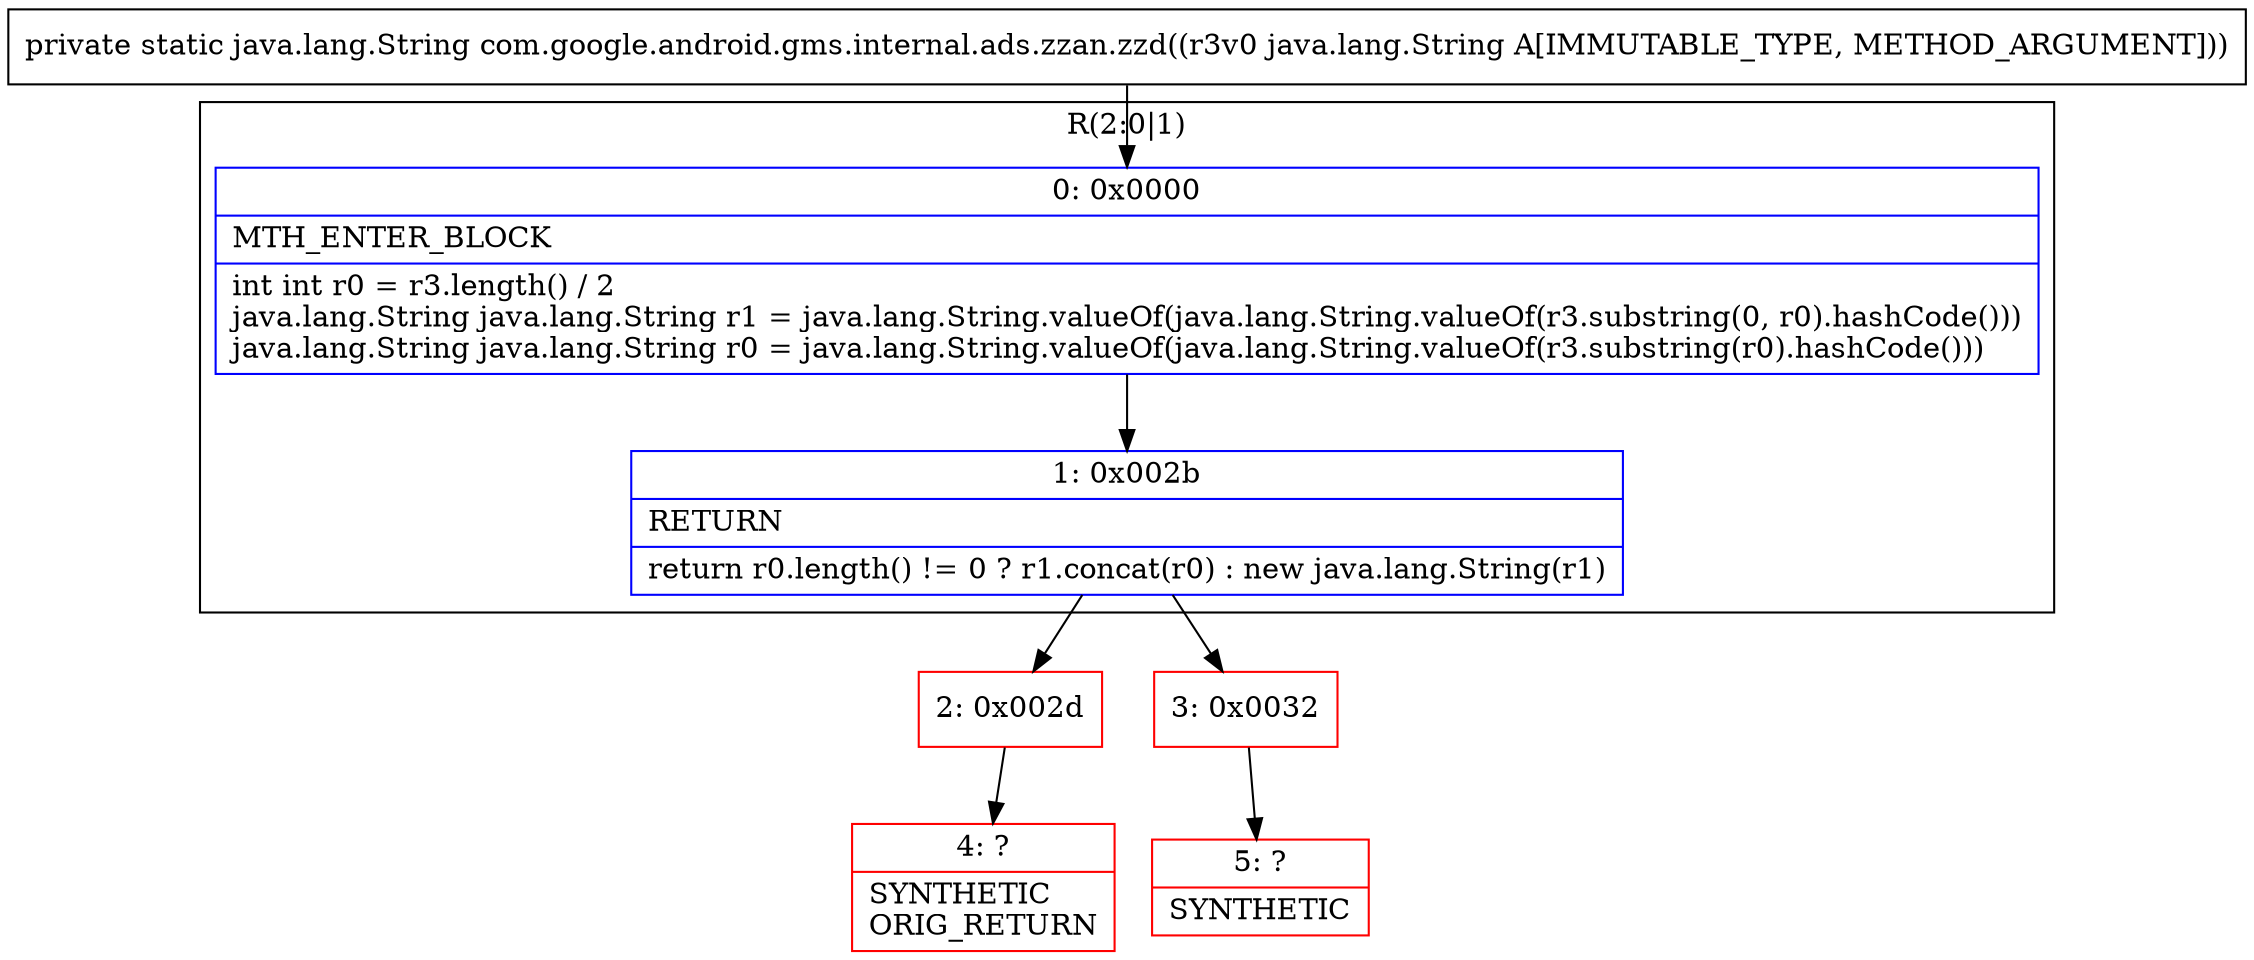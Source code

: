 digraph "CFG forcom.google.android.gms.internal.ads.zzan.zzd(Ljava\/lang\/String;)Ljava\/lang\/String;" {
subgraph cluster_Region_449184209 {
label = "R(2:0|1)";
node [shape=record,color=blue];
Node_0 [shape=record,label="{0\:\ 0x0000|MTH_ENTER_BLOCK\l|int int r0 = r3.length() \/ 2\ljava.lang.String java.lang.String r1 = java.lang.String.valueOf(java.lang.String.valueOf(r3.substring(0, r0).hashCode()))\ljava.lang.String java.lang.String r0 = java.lang.String.valueOf(java.lang.String.valueOf(r3.substring(r0).hashCode()))\l}"];
Node_1 [shape=record,label="{1\:\ 0x002b|RETURN\l|return r0.length() != 0 ? r1.concat(r0) : new java.lang.String(r1)\l}"];
}
Node_2 [shape=record,color=red,label="{2\:\ 0x002d}"];
Node_3 [shape=record,color=red,label="{3\:\ 0x0032}"];
Node_4 [shape=record,color=red,label="{4\:\ ?|SYNTHETIC\lORIG_RETURN\l}"];
Node_5 [shape=record,color=red,label="{5\:\ ?|SYNTHETIC\l}"];
MethodNode[shape=record,label="{private static java.lang.String com.google.android.gms.internal.ads.zzan.zzd((r3v0 java.lang.String A[IMMUTABLE_TYPE, METHOD_ARGUMENT])) }"];
MethodNode -> Node_0;
Node_0 -> Node_1;
Node_1 -> Node_2;
Node_1 -> Node_3;
Node_2 -> Node_4;
Node_3 -> Node_5;
}

